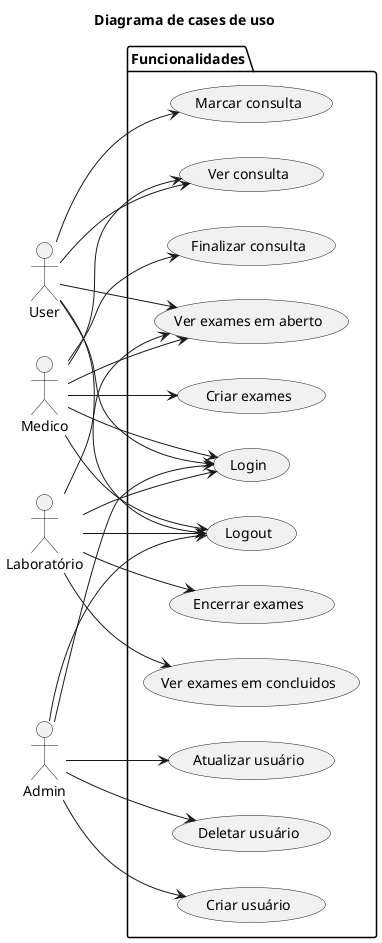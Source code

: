 @startuml name
title Diagrama de cases de uso
left to right direction

actor User as u
actor Medico as m
actor Laboratório as l
actor Admin as a


package Funcionalidades {
  usecase "Login" as F1
  usecase "Logout" as F2
  usecase "Criar usuário" as F3
  usecase "Atualizar usuário" as F4
  usecase "Deletar usuário" as F5
  usecase "Marcar consulta" as F6
  usecase "Ver consulta" as F7
  usecase "Finalizar consulta" as F8
  usecase "Ver exames em aberto" as F9
  usecase "Ver exames em concluidos" as F10
  usecase "Encerrar exames" as F11
  usecase "Criar exames" as F12
  
}

u --> F1
u --> F2
u --> F6
u --> F7
u --> F9
m --> F1
m --> F2
m --> F7
m --> F8
m --> F9
m --> F12
l --> F1
l --> F2
l --> F9
l --> F10
l --> F11
a --> F1
a --> F2
a --> F3
a --> F4
a --> F5

@enduml